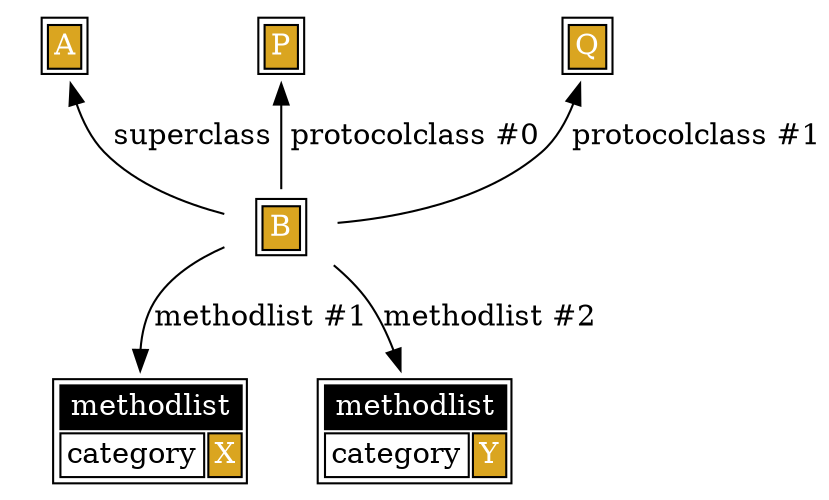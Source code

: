 digraph mulle_classhierarchy
{
"0xa98050" [ label=<<TABLE>
<TR><TD BGCOLOR="goldenrod" COLSPAN="2"><FONT COLOR="white">A</FONT></TD></TR>
</TABLE>>, shape="none" ];
"0xa98050" -> "0xa99150" [ label=" superclass" dir="back" ]

"0xa98590" [ label=<<TABLE>
<TR><TD BGCOLOR="goldenrod" COLSPAN="2"><FONT COLOR="white">P</FONT></TD></TR>
</TABLE>>, shape="none" ];
"0xa98590" -> "0xa99150" [ label=" protocolclass #0" dir="back" ]

"0xa98af0" [ label=<<TABLE>
<TR><TD BGCOLOR="goldenrod" COLSPAN="2"><FONT COLOR="white">Q</FONT></TD></TR>
</TABLE>>, shape="none" ];
"0xa98af0" -> "0xa99150" [ label=" protocolclass #1" dir="back" ]

"0xa99150" [ label=<<TABLE>
<TR><TD BGCOLOR="goldenrod" COLSPAN="2"><FONT COLOR="white">B</FONT></TD></TR>
</TABLE>>, shape="none" ];
"0xa99150" -> "0x408608"  [ label="methodlist #1" ];

"0x408608" [ label=<<TABLE>
<TR><TD BGCOLOR="black" COLSPAN="2"><FONT COLOR="white">methodlist</FONT></TD></TR>
<TR><TD>category</TD><TD BGCOLOR="goldenrod"><FONT COLOR="white">X</FONT></TD></TR>
</TABLE>>, shape="none" ];

"0xa99150" -> "0x408708"  [ label="methodlist #2" ];
"0x408708" [ label=<<TABLE>
<TR><TD BGCOLOR="black" COLSPAN="2"><FONT COLOR="white">methodlist</FONT></TD></TR>
<TR><TD>category</TD><TD BGCOLOR="goldenrod"><FONT COLOR="white">Y</FONT></TD></TR>
</TABLE>>, shape="none" ];
}
